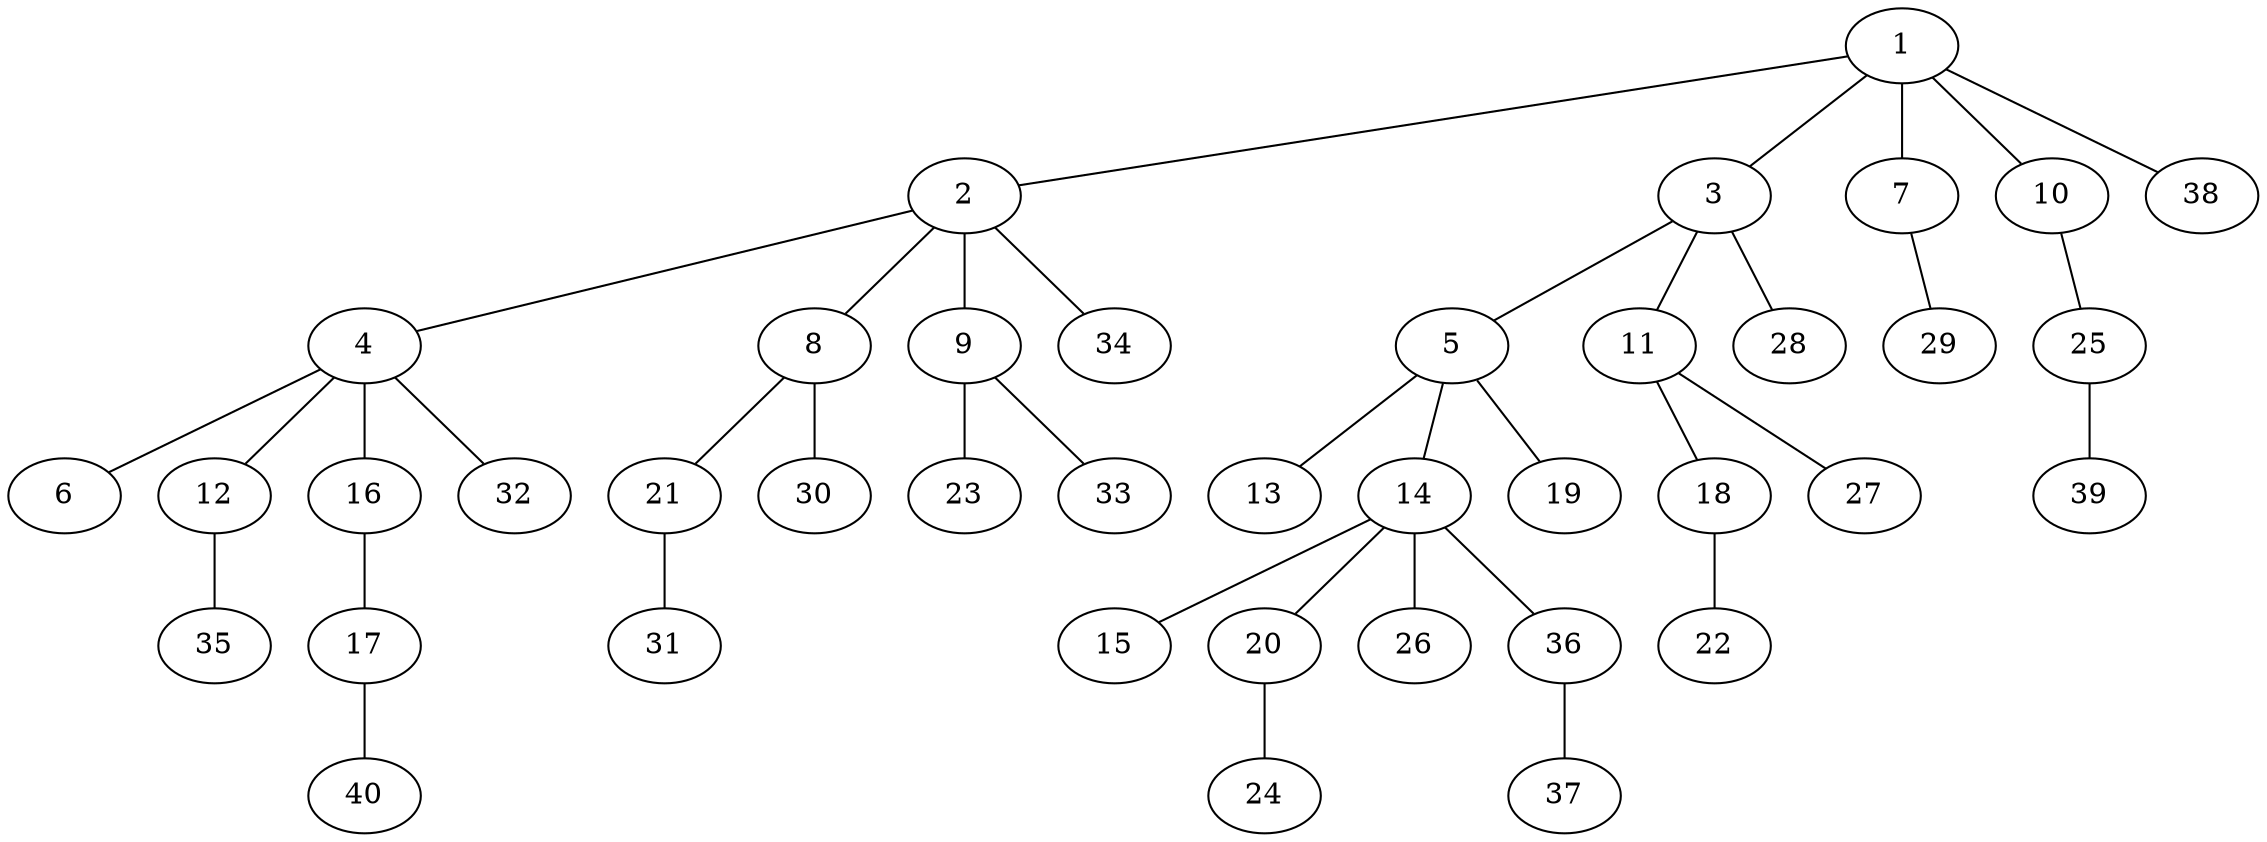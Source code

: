 graph graphname {1--2
1--3
1--7
1--10
1--38
2--4
2--8
2--9
2--34
3--5
3--11
3--28
4--6
4--12
4--16
4--32
5--13
5--14
5--19
7--29
8--21
8--30
9--23
9--33
10--25
11--18
11--27
12--35
14--15
14--20
14--26
14--36
16--17
17--40
18--22
20--24
21--31
25--39
36--37
}